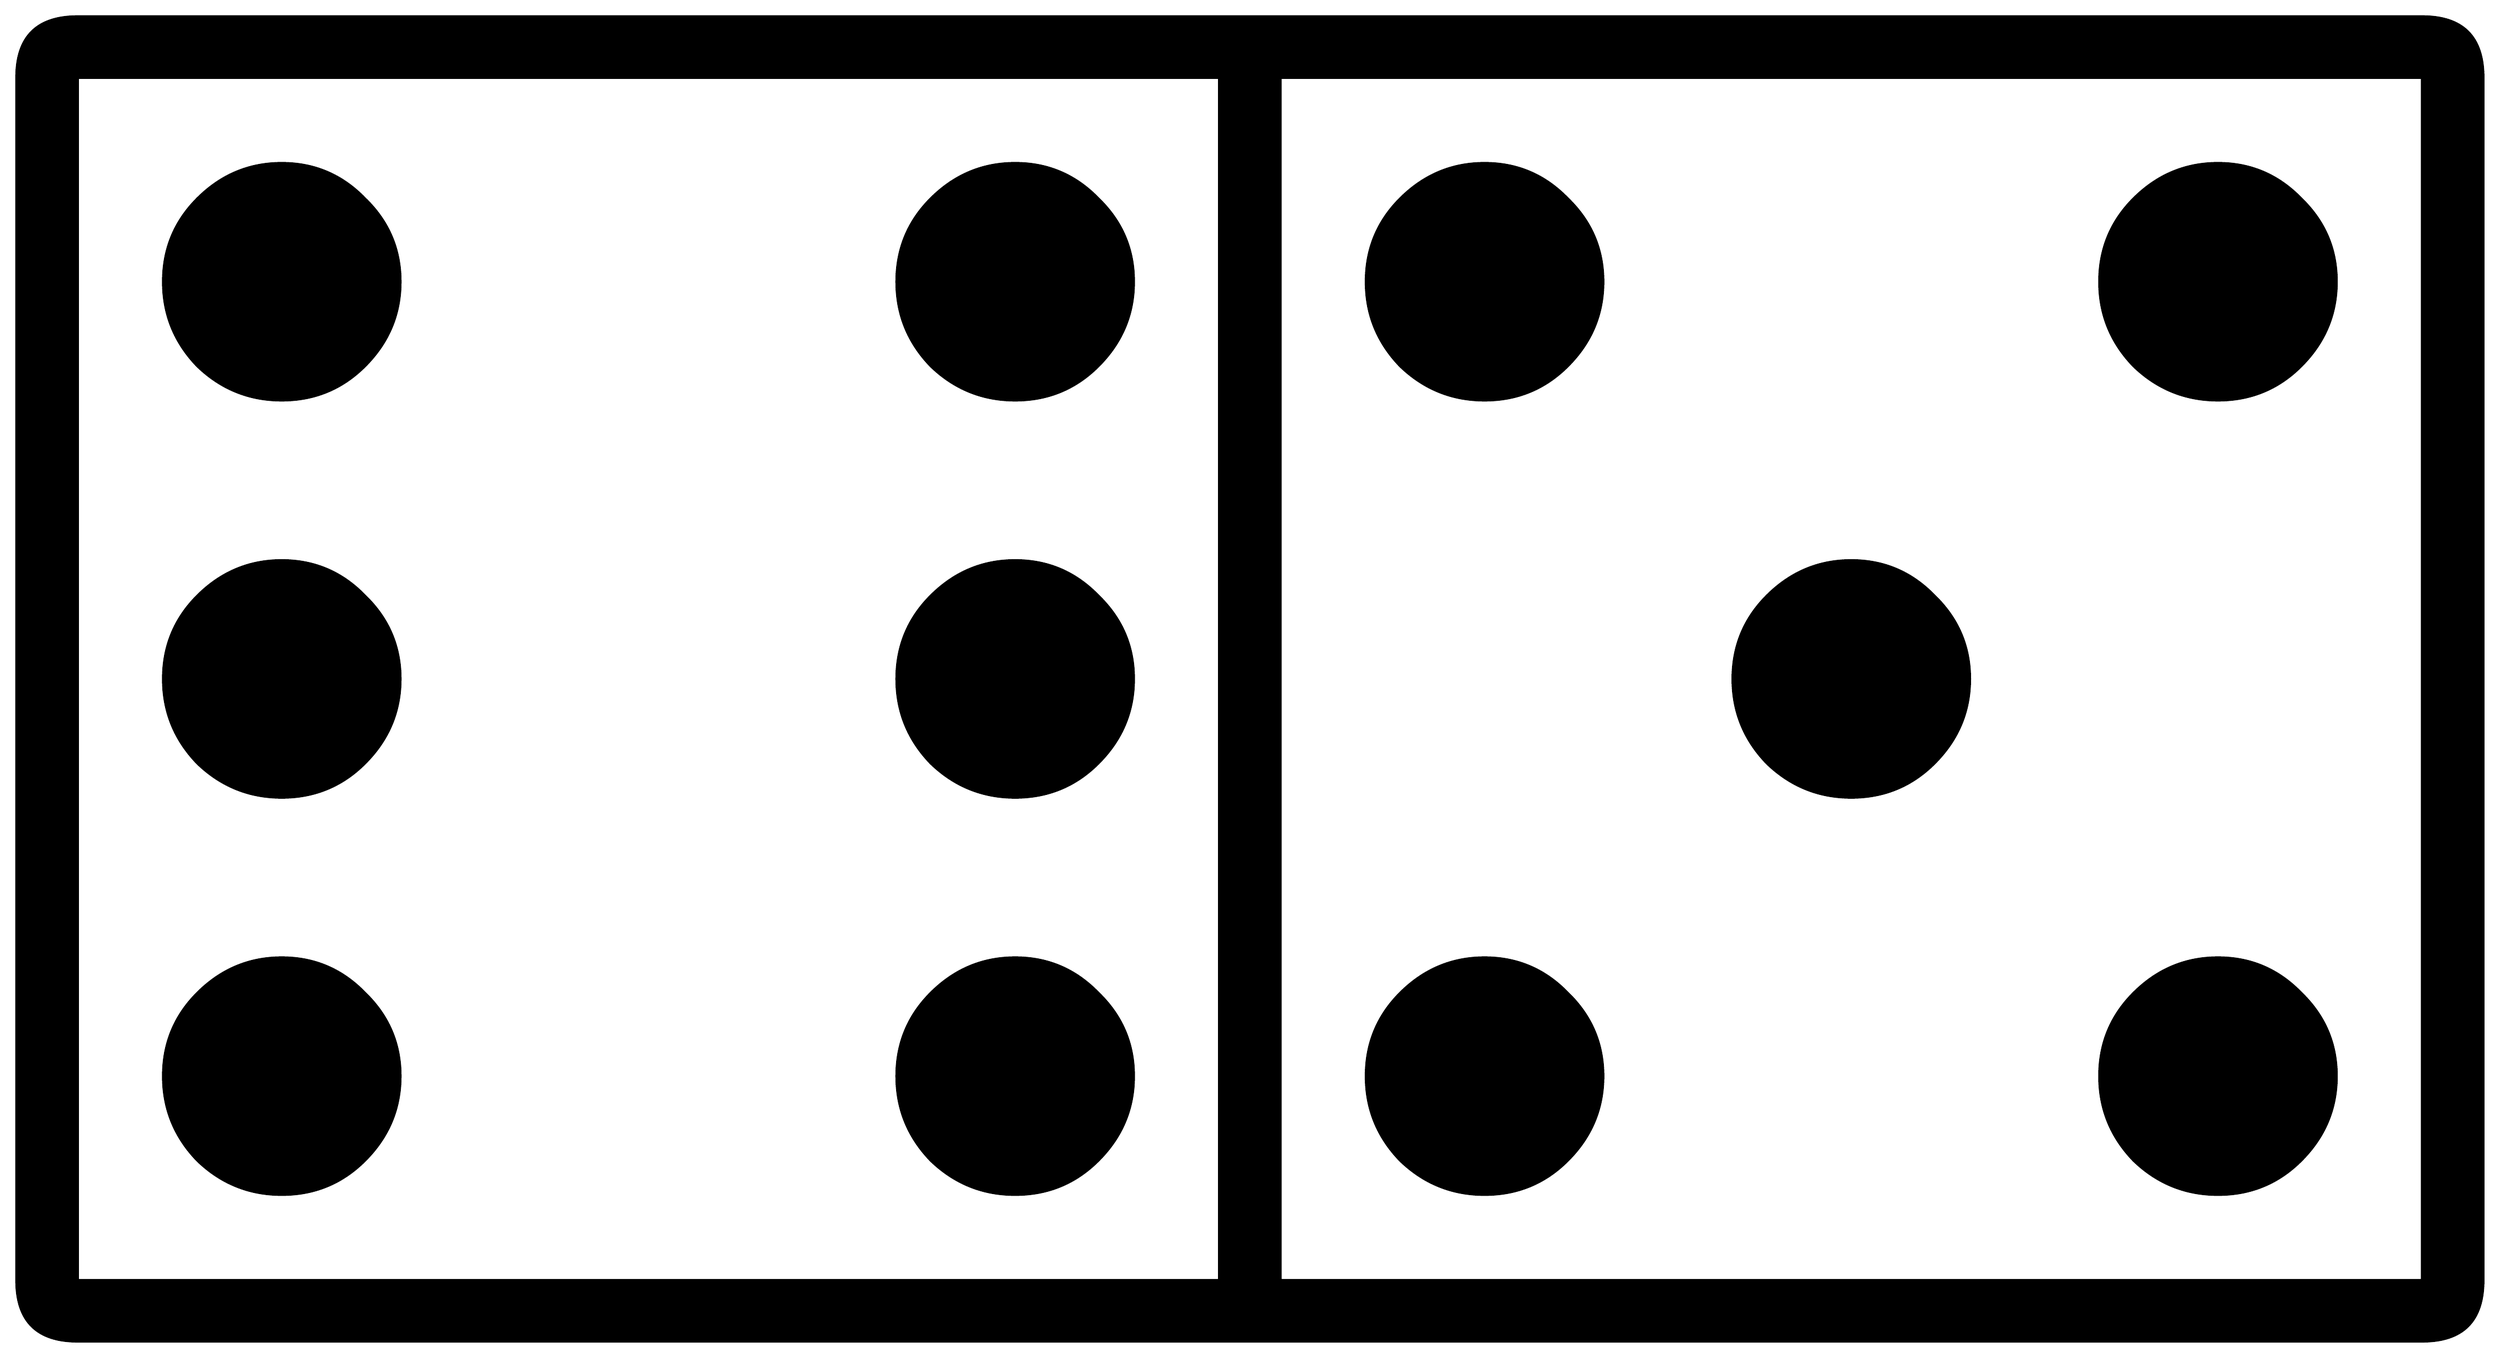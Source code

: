 


\begin{tikzpicture}[y=0.80pt, x=0.80pt, yscale=-1.0, xscale=1.0, inner sep=0pt, outer sep=0pt]
\begin{scope}[shift={(100.0,1706.0)},nonzero rule]
  \path[draw=.,fill=.,line width=1.600pt] (2033.0,-90.0) .. controls
    (2033.0,-56.667) and (2016.333,-40.0) .. (1983.0,-40.0) --
    (65.0,-40.0) .. controls (31.667,-40.0) and (15.0,-56.667) ..
    (15.0,-90.0) -- (15.0,-1074.0) .. controls (15.0,-1107.333)
    and (31.667,-1124.0) .. (65.0,-1124.0) -- (1983.0,-1124.0) ..
    controls (2016.333,-1124.0) and (2033.0,-1107.333) ..
    (2033.0,-1074.0) -- (2033.0,-90.0) -- cycle(1983.0,-90.0) --
    (1983.0,-1074.0) -- (1049.0,-1074.0) -- (1049.0,-90.0) --
    (1983.0,-90.0) -- cycle(999.0,-90.0) -- (999.0,-1074.0) --
    (65.0,-1074.0) -- (65.0,-90.0) -- (999.0,-90.0) --
    cycle(1913.0,-907.0) .. controls (1913.0,-880.333) and
    (1903.333,-857.333) .. (1884.0,-838.0) .. controls
    (1865.333,-819.333) and (1842.667,-810.0) .. (1816.0,-810.0) ..
    controls (1789.333,-810.0) and (1766.333,-819.333) ..
    (1747.0,-838.0) .. controls (1728.333,-857.333) and
    (1719.0,-880.333) .. (1719.0,-907.0) .. controls
    (1719.0,-933.667) and (1728.333,-956.333) .. (1747.0,-975.0) ..
    controls (1766.333,-994.333) and (1789.333,-1004.0) ..
    (1816.0,-1004.0) .. controls (1842.667,-1004.0) and
    (1865.333,-994.333) .. (1884.0,-975.0) .. controls
    (1903.333,-956.333) and (1913.0,-933.667) .. (1913.0,-907.0) --
    cycle(1313.0,-907.0) .. controls (1313.0,-880.333) and
    (1303.333,-857.333) .. (1284.0,-838.0) .. controls
    (1265.333,-819.333) and (1242.667,-810.0) .. (1216.0,-810.0) ..
    controls (1189.333,-810.0) and (1166.333,-819.333) ..
    (1147.0,-838.0) .. controls (1128.333,-857.333) and
    (1119.0,-880.333) .. (1119.0,-907.0) .. controls
    (1119.0,-933.667) and (1128.333,-956.333) .. (1147.0,-975.0) ..
    controls (1166.333,-994.333) and (1189.333,-1004.0) ..
    (1216.0,-1004.0) .. controls (1242.667,-1004.0) and
    (1265.333,-994.333) .. (1284.0,-975.0) .. controls
    (1303.333,-956.333) and (1313.0,-933.667) .. (1313.0,-907.0) --
    cycle(1613.0,-582.0) .. controls (1613.0,-555.333) and
    (1603.333,-532.333) .. (1584.0,-513.0) .. controls
    (1565.333,-494.333) and (1542.667,-485.0) .. (1516.0,-485.0) ..
    controls (1489.333,-485.0) and (1466.333,-494.333) ..
    (1447.0,-513.0) .. controls (1428.333,-532.333) and
    (1419.0,-555.333) .. (1419.0,-582.0) .. controls
    (1419.0,-608.667) and (1428.333,-631.333) .. (1447.0,-650.0) ..
    controls (1466.333,-669.333) and (1489.333,-679.0) ..
    (1516.0,-679.0) .. controls (1542.667,-679.0) and
    (1565.333,-669.333) .. (1584.0,-650.0) .. controls
    (1603.333,-631.333) and (1613.0,-608.667) .. (1613.0,-582.0) --
    cycle(1913.0,-257.0) .. controls (1913.0,-230.333) and
    (1903.333,-207.333) .. (1884.0,-188.0) .. controls
    (1865.333,-169.333) and (1842.667,-160.0) .. (1816.0,-160.0) ..
    controls (1789.333,-160.0) and (1766.333,-169.333) ..
    (1747.0,-188.0) .. controls (1728.333,-207.333) and
    (1719.0,-230.333) .. (1719.0,-257.0) .. controls
    (1719.0,-283.667) and (1728.333,-306.333) .. (1747.0,-325.0) ..
    controls (1766.333,-344.333) and (1789.333,-354.0) ..
    (1816.0,-354.0) .. controls (1842.667,-354.0) and
    (1865.333,-344.333) .. (1884.0,-325.0) .. controls
    (1903.333,-306.333) and (1913.0,-283.667) .. (1913.0,-257.0) --
    cycle(929.0,-907.0) .. controls (929.0,-880.333) and
    (919.333,-857.333) .. (900.0,-838.0) .. controls (881.333,-819.333)
    and (858.667,-810.0) .. (832.0,-810.0) .. controls
    (805.333,-810.0) and (782.333,-819.333) .. (763.0,-838.0) ..
    controls (744.333,-857.333) and (735.0,-880.333) .. (735.0,-907.0)
    .. controls (735.0,-933.667) and (744.333,-956.333) ..
    (763.0,-975.0) .. controls (782.333,-994.333) and
    (805.333,-1004.0) .. (832.0,-1004.0) .. controls
    (858.667,-1004.0) and (881.333,-994.333) .. (900.0,-975.0) ..
    controls (919.333,-956.333) and (929.0,-933.667) .. (929.0,-907.0)
    -- cycle(1313.0,-257.0) .. controls (1313.0,-230.333) and
    (1303.333,-207.333) .. (1284.0,-188.0) .. controls
    (1265.333,-169.333) and (1242.667,-160.0) .. (1216.0,-160.0) ..
    controls (1189.333,-160.0) and (1166.333,-169.333) ..
    (1147.0,-188.0) .. controls (1128.333,-207.333) and
    (1119.0,-230.333) .. (1119.0,-257.0) .. controls
    (1119.0,-283.667) and (1128.333,-306.333) .. (1147.0,-325.0) ..
    controls (1166.333,-344.333) and (1189.333,-354.0) ..
    (1216.0,-354.0) .. controls (1242.667,-354.0) and
    (1265.333,-344.333) .. (1284.0,-325.0) .. controls
    (1303.333,-306.333) and (1313.0,-283.667) .. (1313.0,-257.0) --
    cycle(929.0,-582.0) .. controls (929.0,-555.333) and
    (919.333,-532.333) .. (900.0,-513.0) .. controls (881.333,-494.333)
    and (858.667,-485.0) .. (832.0,-485.0) .. controls
    (805.333,-485.0) and (782.333,-494.333) .. (763.0,-513.0) ..
    controls (744.333,-532.333) and (735.0,-555.333) .. (735.0,-582.0)
    .. controls (735.0,-608.667) and (744.333,-631.333) ..
    (763.0,-650.0) .. controls (782.333,-669.333) and (805.333,-679.0)
    .. (832.0,-679.0) .. controls (858.667,-679.0) and
    (881.333,-669.333) .. (900.0,-650.0) .. controls (919.333,-631.333)
    and (929.0,-608.667) .. (929.0,-582.0) -- cycle(329.0,-907.0)
    .. controls (329.0,-880.333) and (319.333,-857.333) ..
    (300.0,-838.0) .. controls (281.333,-819.333) and (258.667,-810.0)
    .. (232.0,-810.0) .. controls (205.333,-810.0) and
    (182.333,-819.333) .. (163.0,-838.0) .. controls (144.333,-857.333)
    and (135.0,-880.333) .. (135.0,-907.0) .. controls
    (135.0,-933.667) and (144.333,-956.333) .. (163.0,-975.0) ..
    controls (182.333,-994.333) and (205.333,-1004.0) ..
    (232.0,-1004.0) .. controls (258.667,-1004.0) and
    (281.333,-994.333) .. (300.0,-975.0) .. controls (319.333,-956.333)
    and (329.0,-933.667) .. (329.0,-907.0) -- cycle(929.0,-257.0)
    .. controls (929.0,-230.333) and (919.333,-207.333) ..
    (900.0,-188.0) .. controls (881.333,-169.333) and (858.667,-160.0)
    .. (832.0,-160.0) .. controls (805.333,-160.0) and
    (782.333,-169.333) .. (763.0,-188.0) .. controls (744.333,-207.333)
    and (735.0,-230.333) .. (735.0,-257.0) .. controls
    (735.0,-283.667) and (744.333,-306.333) .. (763.0,-325.0) ..
    controls (782.333,-344.333) and (805.333,-354.0) .. (832.0,-354.0)
    .. controls (858.667,-354.0) and (881.333,-344.333) ..
    (900.0,-325.0) .. controls (919.333,-306.333) and (929.0,-283.667)
    .. (929.0,-257.0) -- cycle(329.0,-582.0) .. controls
    (329.0,-555.333) and (319.333,-532.333) .. (300.0,-513.0) ..
    controls (281.333,-494.333) and (258.667,-485.0) .. (232.0,-485.0)
    .. controls (205.333,-485.0) and (182.333,-494.333) ..
    (163.0,-513.0) .. controls (144.333,-532.333) and (135.0,-555.333)
    .. (135.0,-582.0) .. controls (135.0,-608.667) and
    (144.333,-631.333) .. (163.0,-650.0) .. controls (182.333,-669.333)
    and (205.333,-679.0) .. (232.0,-679.0) .. controls
    (258.667,-679.0) and (281.333,-669.333) .. (300.0,-650.0) ..
    controls (319.333,-631.333) and (329.0,-608.667) .. (329.0,-582.0)
    -- cycle(329.0,-257.0) .. controls (329.0,-230.333) and
    (319.333,-207.333) .. (300.0,-188.0) .. controls (281.333,-169.333)
    and (258.667,-160.0) .. (232.0,-160.0) .. controls
    (205.333,-160.0) and (182.333,-169.333) .. (163.0,-188.0) ..
    controls (144.333,-207.333) and (135.0,-230.333) .. (135.0,-257.0)
    .. controls (135.0,-283.667) and (144.333,-306.333) ..
    (163.0,-325.0) .. controls (182.333,-344.333) and (205.333,-354.0)
    .. (232.0,-354.0) .. controls (258.667,-354.0) and
    (281.333,-344.333) .. (300.0,-325.0) .. controls (319.333,-306.333)
    and (329.0,-283.667) .. (329.0,-257.0) -- cycle;
\end{scope}

\end{tikzpicture}

